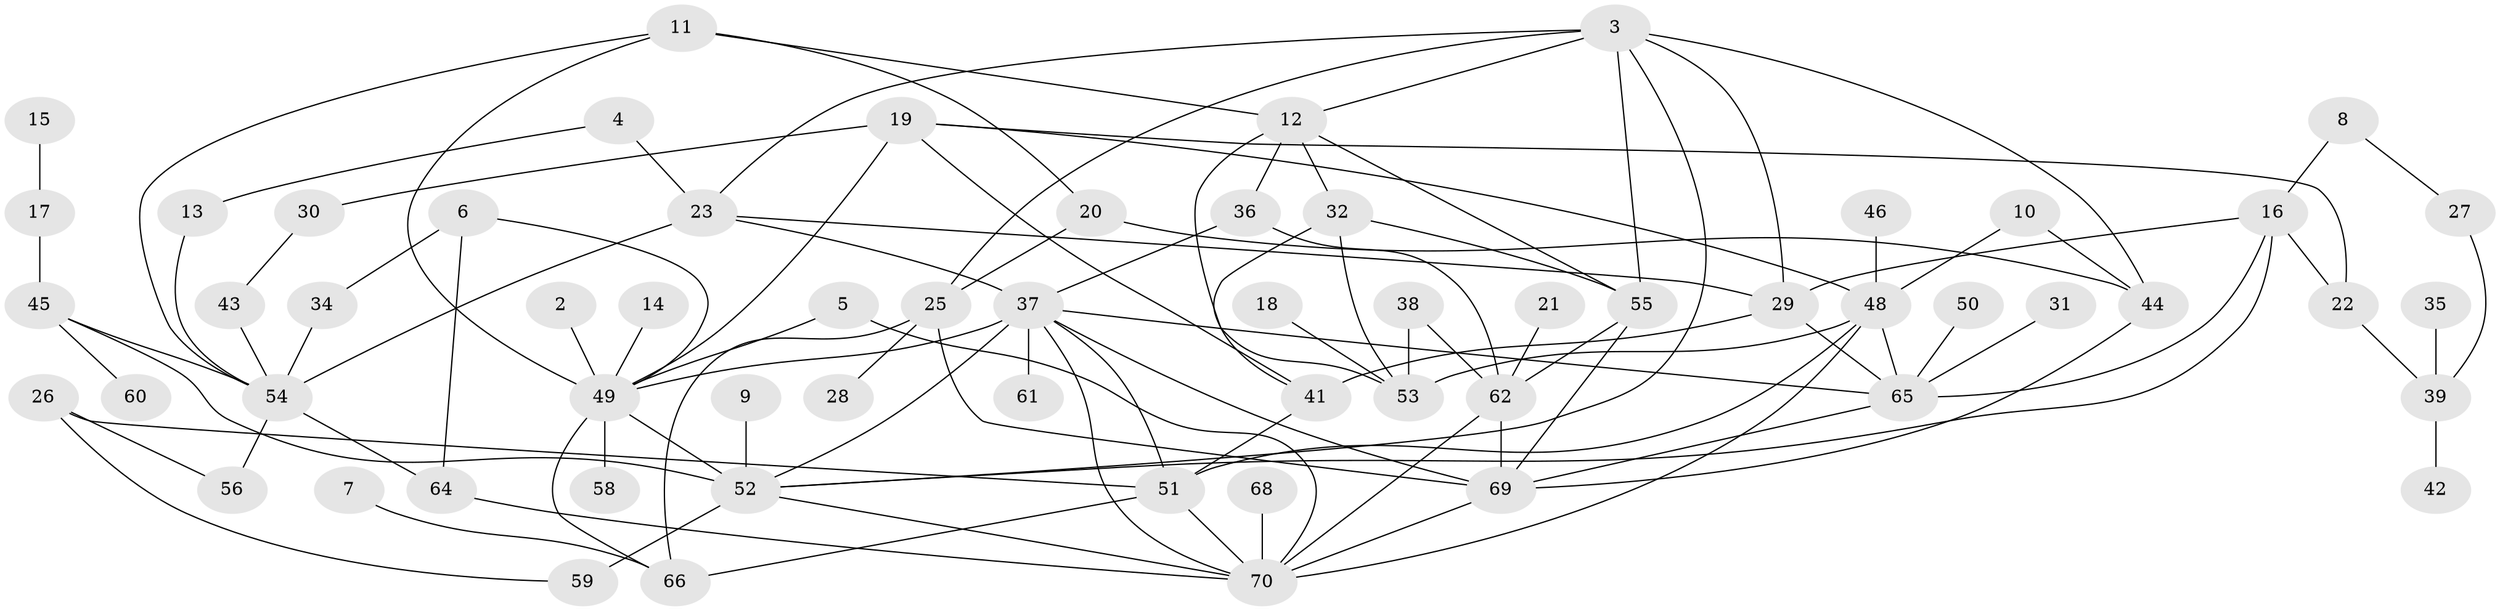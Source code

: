 // original degree distribution, {5: 0.08633093525179857, 3: 0.2302158273381295, 2: 0.2158273381294964, 1: 0.2158273381294964, 0: 0.050359712230215826, 4: 0.18705035971223022, 6: 0.014388489208633094}
// Generated by graph-tools (version 1.1) at 2025/49/03/09/25 03:49:08]
// undirected, 62 vertices, 107 edges
graph export_dot {
graph [start="1"]
  node [color=gray90,style=filled];
  2;
  3;
  4;
  5;
  6;
  7;
  8;
  9;
  10;
  11;
  12;
  13;
  14;
  15;
  16;
  17;
  18;
  19;
  20;
  21;
  22;
  23;
  25;
  26;
  27;
  28;
  29;
  30;
  31;
  32;
  34;
  35;
  36;
  37;
  38;
  39;
  41;
  42;
  43;
  44;
  45;
  46;
  48;
  49;
  50;
  51;
  52;
  53;
  54;
  55;
  56;
  58;
  59;
  60;
  61;
  62;
  64;
  65;
  66;
  68;
  69;
  70;
  2 -- 49 [weight=1.0];
  3 -- 12 [weight=1.0];
  3 -- 23 [weight=1.0];
  3 -- 25 [weight=1.0];
  3 -- 29 [weight=1.0];
  3 -- 44 [weight=1.0];
  3 -- 52 [weight=1.0];
  3 -- 55 [weight=1.0];
  4 -- 13 [weight=1.0];
  4 -- 23 [weight=1.0];
  5 -- 49 [weight=1.0];
  5 -- 70 [weight=1.0];
  6 -- 34 [weight=1.0];
  6 -- 49 [weight=1.0];
  6 -- 64 [weight=2.0];
  7 -- 66 [weight=1.0];
  8 -- 16 [weight=1.0];
  8 -- 27 [weight=1.0];
  9 -- 52 [weight=1.0];
  10 -- 44 [weight=1.0];
  10 -- 48 [weight=1.0];
  11 -- 12 [weight=1.0];
  11 -- 20 [weight=1.0];
  11 -- 49 [weight=1.0];
  11 -- 54 [weight=1.0];
  12 -- 32 [weight=1.0];
  12 -- 36 [weight=1.0];
  12 -- 53 [weight=1.0];
  12 -- 55 [weight=1.0];
  13 -- 54 [weight=1.0];
  14 -- 49 [weight=1.0];
  15 -- 17 [weight=1.0];
  16 -- 22 [weight=1.0];
  16 -- 29 [weight=1.0];
  16 -- 52 [weight=1.0];
  16 -- 65 [weight=1.0];
  17 -- 45 [weight=1.0];
  18 -- 53 [weight=1.0];
  19 -- 22 [weight=1.0];
  19 -- 30 [weight=1.0];
  19 -- 41 [weight=1.0];
  19 -- 48 [weight=1.0];
  19 -- 49 [weight=1.0];
  20 -- 25 [weight=1.0];
  20 -- 44 [weight=1.0];
  21 -- 62 [weight=1.0];
  22 -- 39 [weight=1.0];
  23 -- 29 [weight=1.0];
  23 -- 37 [weight=1.0];
  23 -- 54 [weight=1.0];
  25 -- 28 [weight=1.0];
  25 -- 66 [weight=1.0];
  25 -- 69 [weight=1.0];
  26 -- 51 [weight=1.0];
  26 -- 56 [weight=1.0];
  26 -- 59 [weight=1.0];
  27 -- 39 [weight=1.0];
  29 -- 41 [weight=1.0];
  29 -- 65 [weight=1.0];
  30 -- 43 [weight=1.0];
  31 -- 65 [weight=1.0];
  32 -- 41 [weight=1.0];
  32 -- 53 [weight=1.0];
  32 -- 55 [weight=1.0];
  34 -- 54 [weight=1.0];
  35 -- 39 [weight=1.0];
  36 -- 37 [weight=1.0];
  36 -- 62 [weight=1.0];
  37 -- 49 [weight=1.0];
  37 -- 51 [weight=1.0];
  37 -- 52 [weight=1.0];
  37 -- 61 [weight=1.0];
  37 -- 65 [weight=1.0];
  37 -- 69 [weight=1.0];
  37 -- 70 [weight=1.0];
  38 -- 53 [weight=2.0];
  38 -- 62 [weight=1.0];
  39 -- 42 [weight=1.0];
  41 -- 51 [weight=1.0];
  43 -- 54 [weight=1.0];
  44 -- 69 [weight=1.0];
  45 -- 52 [weight=1.0];
  45 -- 54 [weight=1.0];
  45 -- 60 [weight=1.0];
  46 -- 48 [weight=1.0];
  48 -- 51 [weight=1.0];
  48 -- 53 [weight=1.0];
  48 -- 65 [weight=1.0];
  48 -- 70 [weight=1.0];
  49 -- 52 [weight=1.0];
  49 -- 58 [weight=1.0];
  49 -- 66 [weight=1.0];
  50 -- 65 [weight=1.0];
  51 -- 66 [weight=1.0];
  51 -- 70 [weight=1.0];
  52 -- 59 [weight=2.0];
  52 -- 70 [weight=1.0];
  54 -- 56 [weight=1.0];
  54 -- 64 [weight=1.0];
  55 -- 62 [weight=1.0];
  55 -- 69 [weight=1.0];
  62 -- 69 [weight=1.0];
  62 -- 70 [weight=1.0];
  64 -- 70 [weight=1.0];
  65 -- 69 [weight=1.0];
  68 -- 70 [weight=1.0];
  69 -- 70 [weight=1.0];
}
